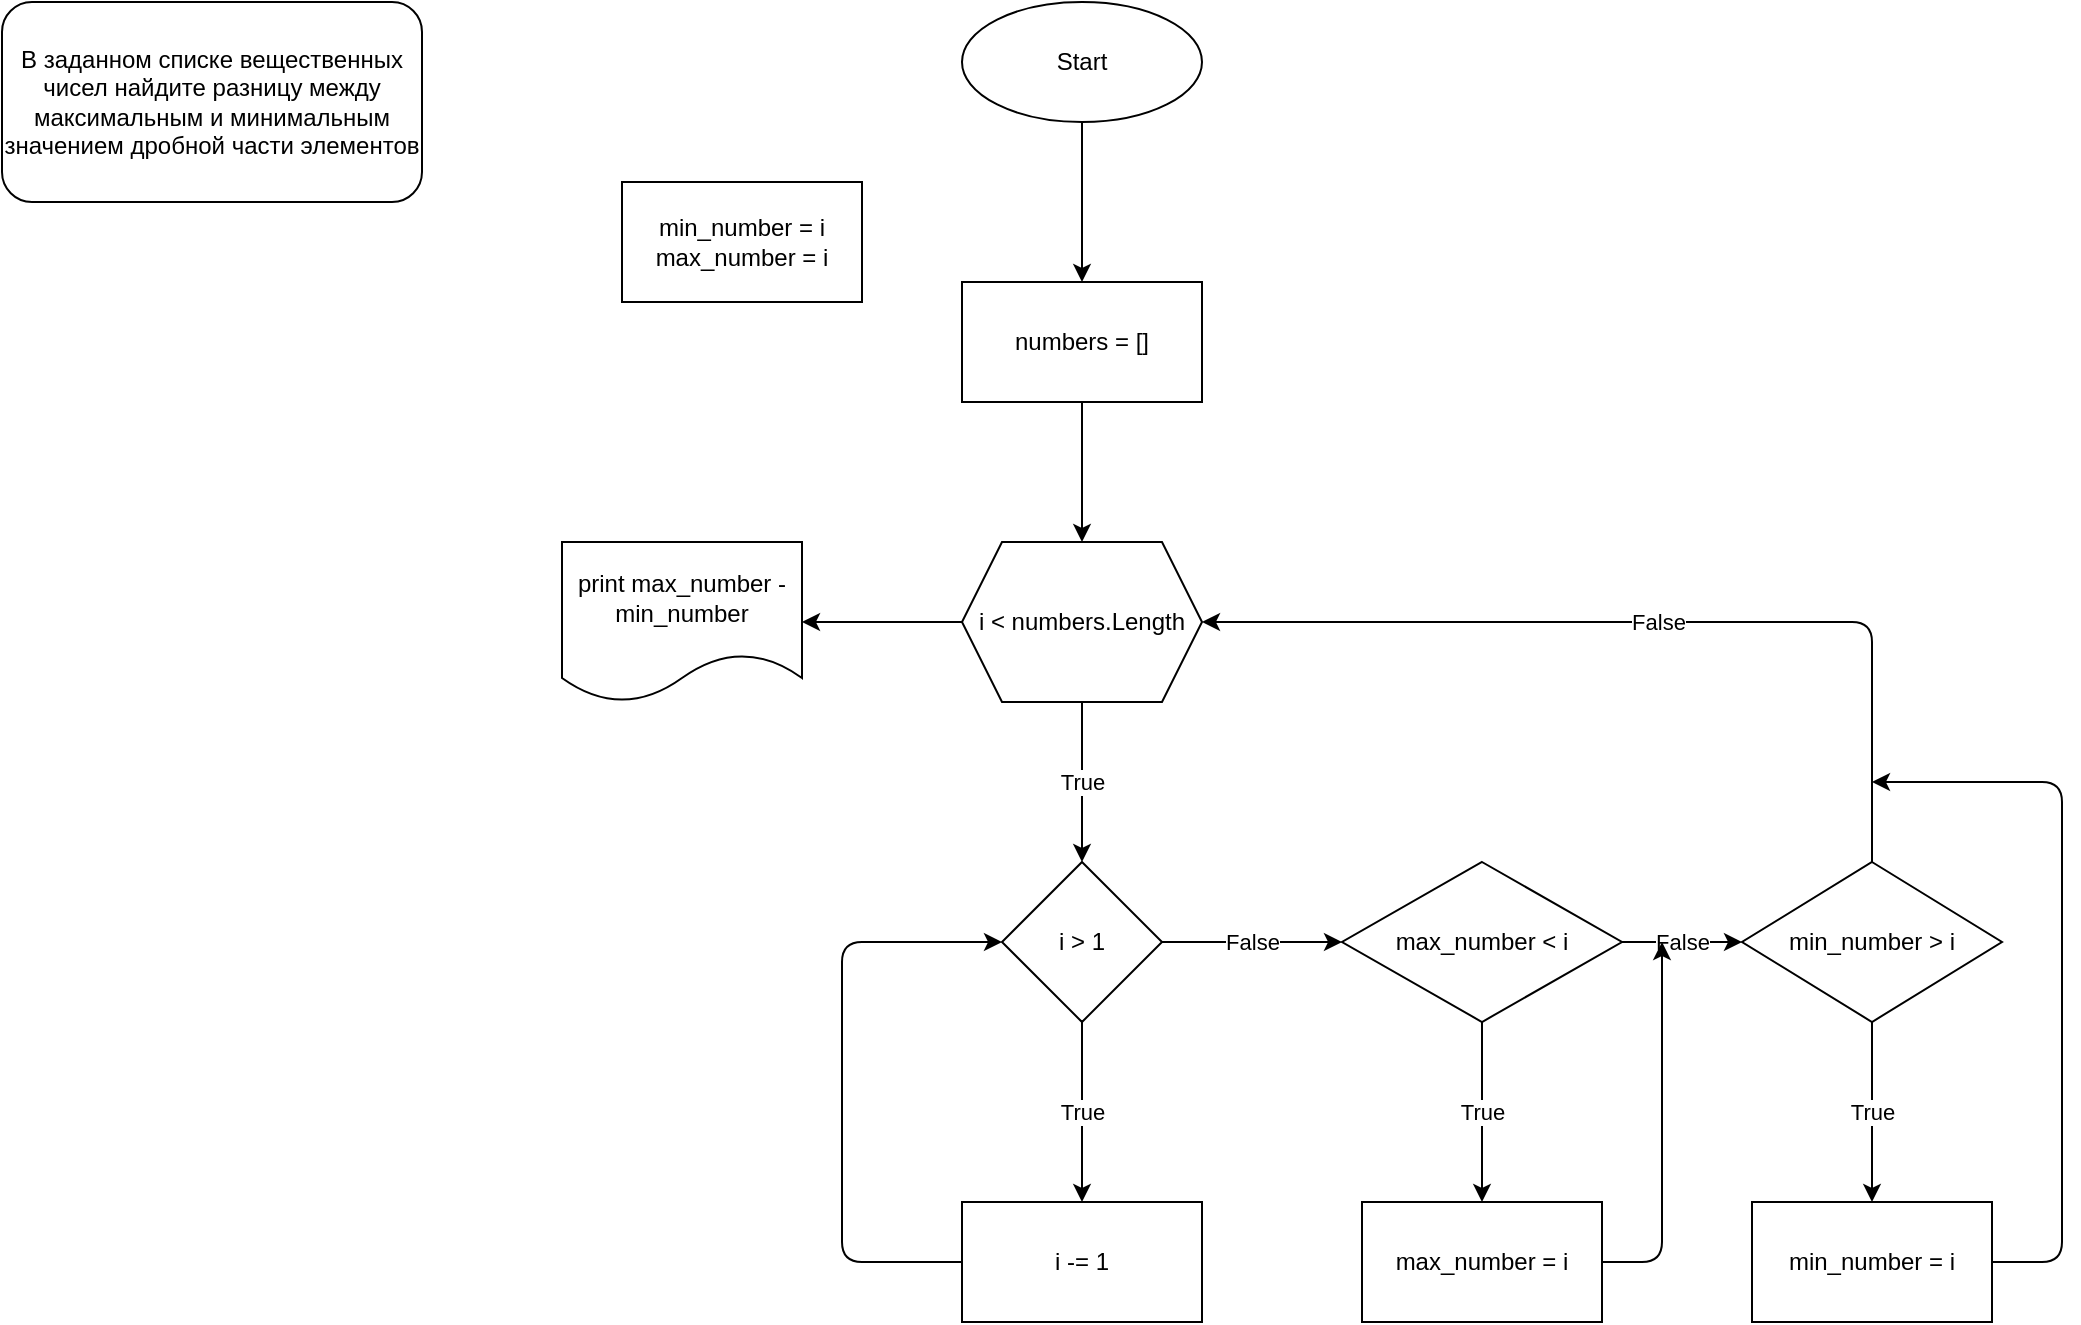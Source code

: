 <mxfile>
    <diagram id="jjHbtOa9dzXDZ9mio2m8" name="Page-1">
        <mxGraphModel dx="1033" dy="408" grid="1" gridSize="10" guides="1" tooltips="1" connect="1" arrows="1" fold="1" page="1" pageScale="1" pageWidth="1100" pageHeight="850" math="0" shadow="0">
            <root>
                <mxCell id="0"/>
                <mxCell id="1" parent="0"/>
                <mxCell id="3" value="В заданном списке вещественных чисел найдите разницу между максимальным и минимальным значением дробной части элементов" style="rounded=1;whiteSpace=wrap;html=1;" parent="1" vertex="1">
                    <mxGeometry x="10" y="10" width="210" height="100" as="geometry"/>
                </mxCell>
                <mxCell id="m-ecCN-odloSf_-utHn2-61" value="" style="edgeStyle=none;html=1;" edge="1" parent="1" source="4" target="m-ecCN-odloSf_-utHn2-60">
                    <mxGeometry relative="1" as="geometry"/>
                </mxCell>
                <mxCell id="4" value="Start" style="ellipse;whiteSpace=wrap;html=1;" parent="1" vertex="1">
                    <mxGeometry x="490" y="10" width="120" height="60" as="geometry"/>
                </mxCell>
                <mxCell id="m-ecCN-odloSf_-utHn2-63" value="" style="edgeStyle=none;html=1;" edge="1" parent="1" source="m-ecCN-odloSf_-utHn2-60" target="m-ecCN-odloSf_-utHn2-62">
                    <mxGeometry relative="1" as="geometry"/>
                </mxCell>
                <mxCell id="m-ecCN-odloSf_-utHn2-60" value="numbers = []" style="whiteSpace=wrap;html=1;" vertex="1" parent="1">
                    <mxGeometry x="490" y="150" width="120" height="60" as="geometry"/>
                </mxCell>
                <mxCell id="m-ecCN-odloSf_-utHn2-65" value="True" style="edgeStyle=none;html=1;" edge="1" parent="1" source="m-ecCN-odloSf_-utHn2-62" target="m-ecCN-odloSf_-utHn2-64">
                    <mxGeometry relative="1" as="geometry"/>
                </mxCell>
                <mxCell id="m-ecCN-odloSf_-utHn2-84" value="" style="edgeStyle=none;html=1;" edge="1" parent="1" source="m-ecCN-odloSf_-utHn2-62" target="m-ecCN-odloSf_-utHn2-83">
                    <mxGeometry relative="1" as="geometry"/>
                </mxCell>
                <mxCell id="m-ecCN-odloSf_-utHn2-62" value="i &amp;lt; numbers.Length" style="shape=hexagon;perimeter=hexagonPerimeter2;whiteSpace=wrap;html=1;fixedSize=1;" vertex="1" parent="1">
                    <mxGeometry x="490" y="280" width="120" height="80" as="geometry"/>
                </mxCell>
                <mxCell id="m-ecCN-odloSf_-utHn2-67" value="True" style="edgeStyle=none;html=1;" edge="1" parent="1" source="m-ecCN-odloSf_-utHn2-64" target="m-ecCN-odloSf_-utHn2-66">
                    <mxGeometry relative="1" as="geometry"/>
                </mxCell>
                <mxCell id="m-ecCN-odloSf_-utHn2-78" value="False" style="edgeStyle=none;html=1;" edge="1" parent="1" source="m-ecCN-odloSf_-utHn2-64" target="m-ecCN-odloSf_-utHn2-71">
                    <mxGeometry relative="1" as="geometry"/>
                </mxCell>
                <mxCell id="m-ecCN-odloSf_-utHn2-64" value="i &amp;gt; 1" style="rhombus;whiteSpace=wrap;html=1;" vertex="1" parent="1">
                    <mxGeometry x="510" y="440" width="80" height="80" as="geometry"/>
                </mxCell>
                <mxCell id="m-ecCN-odloSf_-utHn2-77" style="edgeStyle=none;html=1;entryX=0;entryY=0.5;entryDx=0;entryDy=0;" edge="1" parent="1" source="m-ecCN-odloSf_-utHn2-66" target="m-ecCN-odloSf_-utHn2-64">
                    <mxGeometry relative="1" as="geometry">
                        <Array as="points">
                            <mxPoint x="430" y="640"/>
                            <mxPoint x="430" y="480"/>
                        </Array>
                    </mxGeometry>
                </mxCell>
                <mxCell id="m-ecCN-odloSf_-utHn2-66" value="i -= 1" style="whiteSpace=wrap;html=1;" vertex="1" parent="1">
                    <mxGeometry x="490" y="610" width="120" height="60" as="geometry"/>
                </mxCell>
                <mxCell id="m-ecCN-odloSf_-utHn2-69" value="min_number = i&lt;br&gt;max_number = i" style="whiteSpace=wrap;html=1;" vertex="1" parent="1">
                    <mxGeometry x="320" y="100" width="120" height="60" as="geometry"/>
                </mxCell>
                <mxCell id="m-ecCN-odloSf_-utHn2-73" value="True" style="edgeStyle=none;html=1;" edge="1" parent="1" source="m-ecCN-odloSf_-utHn2-71" target="m-ecCN-odloSf_-utHn2-72">
                    <mxGeometry relative="1" as="geometry"/>
                </mxCell>
                <mxCell id="m-ecCN-odloSf_-utHn2-79" value="False" style="edgeStyle=none;html=1;" edge="1" parent="1" source="m-ecCN-odloSf_-utHn2-71" target="m-ecCN-odloSf_-utHn2-74">
                    <mxGeometry relative="1" as="geometry"/>
                </mxCell>
                <mxCell id="m-ecCN-odloSf_-utHn2-71" value="max_number &amp;lt; i" style="rhombus;whiteSpace=wrap;html=1;" vertex="1" parent="1">
                    <mxGeometry x="680" y="440" width="140" height="80" as="geometry"/>
                </mxCell>
                <mxCell id="m-ecCN-odloSf_-utHn2-81" style="edgeStyle=none;html=1;" edge="1" parent="1" source="m-ecCN-odloSf_-utHn2-72">
                    <mxGeometry relative="1" as="geometry">
                        <mxPoint x="840" y="480" as="targetPoint"/>
                        <Array as="points">
                            <mxPoint x="840" y="640"/>
                        </Array>
                    </mxGeometry>
                </mxCell>
                <mxCell id="m-ecCN-odloSf_-utHn2-72" value="max_number = i" style="whiteSpace=wrap;html=1;" vertex="1" parent="1">
                    <mxGeometry x="690" y="610" width="120" height="60" as="geometry"/>
                </mxCell>
                <mxCell id="m-ecCN-odloSf_-utHn2-76" value="True" style="edgeStyle=none;html=1;" edge="1" parent="1" source="m-ecCN-odloSf_-utHn2-74" target="m-ecCN-odloSf_-utHn2-75">
                    <mxGeometry relative="1" as="geometry"/>
                </mxCell>
                <mxCell id="m-ecCN-odloSf_-utHn2-80" value="False" style="edgeStyle=none;html=1;entryX=1;entryY=0.5;entryDx=0;entryDy=0;" edge="1" parent="1" source="m-ecCN-odloSf_-utHn2-74" target="m-ecCN-odloSf_-utHn2-62">
                    <mxGeometry relative="1" as="geometry">
                        <Array as="points">
                            <mxPoint x="945" y="320"/>
                        </Array>
                    </mxGeometry>
                </mxCell>
                <mxCell id="m-ecCN-odloSf_-utHn2-74" value="min_number &amp;gt; i" style="rhombus;whiteSpace=wrap;html=1;" vertex="1" parent="1">
                    <mxGeometry x="880" y="440" width="130" height="80" as="geometry"/>
                </mxCell>
                <mxCell id="m-ecCN-odloSf_-utHn2-82" style="edgeStyle=none;html=1;" edge="1" parent="1" source="m-ecCN-odloSf_-utHn2-75">
                    <mxGeometry relative="1" as="geometry">
                        <mxPoint x="945" y="400" as="targetPoint"/>
                        <Array as="points">
                            <mxPoint x="1040" y="640"/>
                            <mxPoint x="1040" y="400"/>
                        </Array>
                    </mxGeometry>
                </mxCell>
                <mxCell id="m-ecCN-odloSf_-utHn2-75" value="min_number = i" style="whiteSpace=wrap;html=1;" vertex="1" parent="1">
                    <mxGeometry x="885" y="610" width="120" height="60" as="geometry"/>
                </mxCell>
                <mxCell id="m-ecCN-odloSf_-utHn2-83" value="print max_number - min_number" style="shape=document;whiteSpace=wrap;html=1;boundedLbl=1;" vertex="1" parent="1">
                    <mxGeometry x="290" y="280" width="120" height="80" as="geometry"/>
                </mxCell>
            </root>
        </mxGraphModel>
    </diagram>
    <diagram id="oLvxJMjUhBXboKyYRPG4" name="Page-2">
        <mxGraphModel dx="1240" dy="490" grid="1" gridSize="10" guides="1" tooltips="1" connect="1" arrows="1" fold="1" page="1" pageScale="1" pageWidth="1100" pageHeight="850" math="0" shadow="0">
            <root>
                <mxCell id="PC35GUa__T7nAja1yWJ--0"/>
                <mxCell id="PC35GUa__T7nAja1yWJ--1" parent="PC35GUa__T7nAja1yWJ--0"/>
                <mxCell id="ROjpHD4sNAPbqkuvBUYE-0" value="В заданном списке вещественных чисел найдите разницу между максимальным и минимальным значением дробной части элементов" style="rounded=1;whiteSpace=wrap;html=1;" vertex="1" parent="PC35GUa__T7nAja1yWJ--1">
                    <mxGeometry x="10" y="10" width="210" height="100" as="geometry"/>
                </mxCell>
                <mxCell id="ROjpHD4sNAPbqkuvBUYE-1" value="" style="edgeStyle=none;html=1;" edge="1" parent="PC35GUa__T7nAja1yWJ--1" source="ROjpHD4sNAPbqkuvBUYE-2" target="ROjpHD4sNAPbqkuvBUYE-4">
                    <mxGeometry relative="1" as="geometry"/>
                </mxCell>
                <mxCell id="ROjpHD4sNAPbqkuvBUYE-2" value="Start" style="ellipse;whiteSpace=wrap;html=1;" vertex="1" parent="PC35GUa__T7nAja1yWJ--1">
                    <mxGeometry x="490" y="10" width="120" height="60" as="geometry"/>
                </mxCell>
                <mxCell id="ROjpHD4sNAPbqkuvBUYE-3" value="" style="edgeStyle=none;html=1;" edge="1" parent="PC35GUa__T7nAja1yWJ--1" source="ROjpHD4sNAPbqkuvBUYE-4" target="ROjpHD4sNAPbqkuvBUYE-7">
                    <mxGeometry relative="1" as="geometry"/>
                </mxCell>
                <mxCell id="ROjpHD4sNAPbqkuvBUYE-4" value="real_numbers = []&lt;br&gt;max_num = save_fraction(real_number[0])&lt;br&gt;min_num = save_fraction(real_number[0])" style="whiteSpace=wrap;html=1;" vertex="1" parent="PC35GUa__T7nAja1yWJ--1">
                    <mxGeometry x="420" y="140" width="250" height="100" as="geometry"/>
                </mxCell>
                <mxCell id="ROjpHD4sNAPbqkuvBUYE-5" value="False" style="edgeStyle=none;html=1;" edge="1" parent="PC35GUa__T7nAja1yWJ--1" source="ROjpHD4sNAPbqkuvBUYE-7" target="ROjpHD4sNAPbqkuvBUYE-19">
                    <mxGeometry relative="1" as="geometry"/>
                </mxCell>
                <mxCell id="ROjpHD4sNAPbqkuvBUYE-6" value="True" style="edgeStyle=none;html=1;" edge="1" parent="PC35GUa__T7nAja1yWJ--1" source="ROjpHD4sNAPbqkuvBUYE-7" target="ROjpHD4sNAPbqkuvBUYE-42">
                    <mxGeometry relative="1" as="geometry"/>
                </mxCell>
                <mxCell id="ROjpHD4sNAPbqkuvBUYE-7" value="i &amp;lt; real_numbers.length" style="shape=hexagon;perimeter=hexagonPerimeter2;whiteSpace=wrap;html=1;fixedSize=1;" vertex="1" parent="PC35GUa__T7nAja1yWJ--1">
                    <mxGeometry x="475" y="300" width="150" height="70" as="geometry"/>
                </mxCell>
                <mxCell id="ROjpHD4sNAPbqkuvBUYE-8" value="True" style="edgeStyle=none;html=1;" edge="1" parent="PC35GUa__T7nAja1yWJ--1" source="ROjpHD4sNAPbqkuvBUYE-10" target="ROjpHD4sNAPbqkuvBUYE-12">
                    <mxGeometry relative="1" as="geometry"/>
                </mxCell>
                <mxCell id="ROjpHD4sNAPbqkuvBUYE-9" value="False" style="edgeStyle=none;html=1;entryX=0;entryY=0.5;entryDx=0;entryDy=0;" edge="1" parent="PC35GUa__T7nAja1yWJ--1" source="ROjpHD4sNAPbqkuvBUYE-10" target="ROjpHD4sNAPbqkuvBUYE-15">
                    <mxGeometry relative="1" as="geometry"/>
                </mxCell>
                <mxCell id="ROjpHD4sNAPbqkuvBUYE-10" value="max_num &amp;lt; number" style="rhombus;whiteSpace=wrap;html=1;" vertex="1" parent="PC35GUa__T7nAja1yWJ--1">
                    <mxGeometry x="465" y="600" width="170" height="125" as="geometry"/>
                </mxCell>
                <mxCell id="ROjpHD4sNAPbqkuvBUYE-11" style="edgeStyle=none;html=1;" edge="1" parent="PC35GUa__T7nAja1yWJ--1" source="ROjpHD4sNAPbqkuvBUYE-12">
                    <mxGeometry relative="1" as="geometry">
                        <mxPoint x="670" y="665" as="targetPoint"/>
                        <Array as="points">
                            <mxPoint x="670" y="849"/>
                        </Array>
                    </mxGeometry>
                </mxCell>
                <mxCell id="ROjpHD4sNAPbqkuvBUYE-12" value="max_num = number" style="whiteSpace=wrap;html=1;" vertex="1" parent="PC35GUa__T7nAja1yWJ--1">
                    <mxGeometry x="465" y="825" width="170" height="47.5" as="geometry"/>
                </mxCell>
                <mxCell id="ROjpHD4sNAPbqkuvBUYE-13" value="True" style="edgeStyle=none;html=1;" edge="1" parent="PC35GUa__T7nAja1yWJ--1" source="ROjpHD4sNAPbqkuvBUYE-15" target="ROjpHD4sNAPbqkuvBUYE-17">
                    <mxGeometry relative="1" as="geometry"/>
                </mxCell>
                <mxCell id="ROjpHD4sNAPbqkuvBUYE-14" value="False" style="edgeStyle=none;html=1;" edge="1" parent="PC35GUa__T7nAja1yWJ--1" source="ROjpHD4sNAPbqkuvBUYE-15">
                    <mxGeometry relative="1" as="geometry">
                        <mxPoint x="860" y="340" as="targetPoint"/>
                    </mxGeometry>
                </mxCell>
                <mxCell id="ROjpHD4sNAPbqkuvBUYE-15" value="min_num &amp;gt; number" style="rhombus;whiteSpace=wrap;html=1;" vertex="1" parent="PC35GUa__T7nAja1yWJ--1">
                    <mxGeometry x="760" y="602.5" width="200" height="122.5" as="geometry"/>
                </mxCell>
                <mxCell id="ROjpHD4sNAPbqkuvBUYE-16" style="edgeStyle=none;html=1;entryX=1;entryY=0.5;entryDx=0;entryDy=0;" edge="1" parent="PC35GUa__T7nAja1yWJ--1" source="ROjpHD4sNAPbqkuvBUYE-17" target="ROjpHD4sNAPbqkuvBUYE-7">
                    <mxGeometry relative="1" as="geometry">
                        <Array as="points">
                            <mxPoint x="1010" y="850"/>
                            <mxPoint x="1010" y="335"/>
                        </Array>
                    </mxGeometry>
                </mxCell>
                <mxCell id="ROjpHD4sNAPbqkuvBUYE-17" value="min_num = number" style="whiteSpace=wrap;html=1;" vertex="1" parent="PC35GUa__T7nAja1yWJ--1">
                    <mxGeometry x="770" y="825" width="180" height="50" as="geometry"/>
                </mxCell>
                <mxCell id="ROjpHD4sNAPbqkuvBUYE-18" value="" style="edgeStyle=none;html=1;" edge="1" parent="PC35GUa__T7nAja1yWJ--1" source="ROjpHD4sNAPbqkuvBUYE-19" target="ROjpHD4sNAPbqkuvBUYE-39">
                    <mxGeometry relative="1" as="geometry"/>
                </mxCell>
                <mxCell id="ROjpHD4sNAPbqkuvBUYE-19" value="max_fraction = save_fraction(max_nam)&lt;br&gt;min_fraction = save_fraction(min_num)" style="shape=process;whiteSpace=wrap;html=1;backgroundOutline=1;" vertex="1" parent="PC35GUa__T7nAja1yWJ--1">
                    <mxGeometry x="60" y="307.5" width="280" height="55" as="geometry"/>
                </mxCell>
                <mxCell id="ROjpHD4sNAPbqkuvBUYE-20" value="" style="edgeStyle=none;html=1;" edge="1" parent="PC35GUa__T7nAja1yWJ--1" source="ROjpHD4sNAPbqkuvBUYE-21" target="ROjpHD4sNAPbqkuvBUYE-23">
                    <mxGeometry relative="1" as="geometry"/>
                </mxCell>
                <mxCell id="ROjpHD4sNAPbqkuvBUYE-21" value="SaveFraction(number)" style="ellipse;whiteSpace=wrap;html=1;" vertex="1" parent="PC35GUa__T7nAja1yWJ--1">
                    <mxGeometry x="1575" y="10" width="150" height="70" as="geometry"/>
                </mxCell>
                <mxCell id="ROjpHD4sNAPbqkuvBUYE-22" value="" style="edgeStyle=none;html=1;" edge="1" parent="PC35GUa__T7nAja1yWJ--1" source="ROjpHD4sNAPbqkuvBUYE-23" target="ROjpHD4sNAPbqkuvBUYE-26">
                    <mxGeometry relative="1" as="geometry"/>
                </mxCell>
                <mxCell id="ROjpHD4sNAPbqkuvBUYE-23" value="number = str(number)&lt;br&gt;check_point = False&lt;br&gt;fraction = ''" style="whiteSpace=wrap;html=1;" vertex="1" parent="PC35GUa__T7nAja1yWJ--1">
                    <mxGeometry x="1590" y="165" width="120" height="60" as="geometry"/>
                </mxCell>
                <mxCell id="ROjpHD4sNAPbqkuvBUYE-24" value="True" style="edgeStyle=none;html=1;" edge="1" parent="PC35GUa__T7nAja1yWJ--1" source="ROjpHD4sNAPbqkuvBUYE-26" target="ROjpHD4sNAPbqkuvBUYE-29">
                    <mxGeometry relative="1" as="geometry"/>
                </mxCell>
                <mxCell id="ROjpHD4sNAPbqkuvBUYE-25" value="False" style="edgeStyle=none;html=1;" edge="1" parent="PC35GUa__T7nAja1yWJ--1" source="ROjpHD4sNAPbqkuvBUYE-26" target="ROjpHD4sNAPbqkuvBUYE-37">
                    <mxGeometry relative="1" as="geometry"/>
                </mxCell>
                <mxCell id="ROjpHD4sNAPbqkuvBUYE-26" value="i &amp;lt; number.Length" style="shape=hexagon;perimeter=hexagonPerimeter2;whiteSpace=wrap;html=1;fixedSize=1;" vertex="1" parent="PC35GUa__T7nAja1yWJ--1">
                    <mxGeometry x="1590" y="295" width="120" height="80" as="geometry"/>
                </mxCell>
                <mxCell id="ROjpHD4sNAPbqkuvBUYE-27" value="True" style="edgeStyle=none;html=1;" edge="1" parent="PC35GUa__T7nAja1yWJ--1" source="ROjpHD4sNAPbqkuvBUYE-29" target="ROjpHD4sNAPbqkuvBUYE-31">
                    <mxGeometry relative="1" as="geometry"/>
                </mxCell>
                <mxCell id="ROjpHD4sNAPbqkuvBUYE-28" value="False" style="edgeStyle=none;html=1;entryX=0;entryY=0.5;entryDx=0;entryDy=0;" edge="1" parent="PC35GUa__T7nAja1yWJ--1" source="ROjpHD4sNAPbqkuvBUYE-29" target="ROjpHD4sNAPbqkuvBUYE-34">
                    <mxGeometry relative="1" as="geometry"/>
                </mxCell>
                <mxCell id="ROjpHD4sNAPbqkuvBUYE-29" value="check_point == True" style="rhombus;whiteSpace=wrap;html=1;" vertex="1" parent="PC35GUa__T7nAja1yWJ--1">
                    <mxGeometry x="1575" y="455" width="160" height="85" as="geometry"/>
                </mxCell>
                <mxCell id="ROjpHD4sNAPbqkuvBUYE-30" style="edgeStyle=none;html=1;" edge="1" parent="PC35GUa__T7nAja1yWJ--1" source="ROjpHD4sNAPbqkuvBUYE-31">
                    <mxGeometry relative="1" as="geometry">
                        <mxPoint x="2000" y="663" as="targetPoint"/>
                        <Array as="points">
                            <mxPoint x="1655" y="760"/>
                            <mxPoint x="2000" y="760"/>
                        </Array>
                    </mxGeometry>
                </mxCell>
                <mxCell id="ROjpHD4sNAPbqkuvBUYE-31" value="new = number[i]" style="whiteSpace=wrap;html=1;" vertex="1" parent="PC35GUa__T7nAja1yWJ--1">
                    <mxGeometry x="1595" y="632.5" width="120" height="60" as="geometry"/>
                </mxCell>
                <mxCell id="ROjpHD4sNAPbqkuvBUYE-32" value="True" style="edgeStyle=none;html=1;" edge="1" parent="PC35GUa__T7nAja1yWJ--1" source="ROjpHD4sNAPbqkuvBUYE-34" target="ROjpHD4sNAPbqkuvBUYE-36">
                    <mxGeometry relative="1" as="geometry"/>
                </mxCell>
                <mxCell id="ROjpHD4sNAPbqkuvBUYE-33" value="False" style="edgeStyle=none;html=1;" edge="1" parent="PC35GUa__T7nAja1yWJ--1" source="ROjpHD4sNAPbqkuvBUYE-34">
                    <mxGeometry relative="1" as="geometry">
                        <mxPoint x="2030" y="497.5" as="targetPoint"/>
                    </mxGeometry>
                </mxCell>
                <mxCell id="ROjpHD4sNAPbqkuvBUYE-34" value="number[i] == '.'" style="rhombus;whiteSpace=wrap;html=1;" vertex="1" parent="PC35GUa__T7nAja1yWJ--1">
                    <mxGeometry x="1815" y="455" width="160" height="85" as="geometry"/>
                </mxCell>
                <mxCell id="ROjpHD4sNAPbqkuvBUYE-35" style="edgeStyle=none;html=1;entryX=1;entryY=0.5;entryDx=0;entryDy=0;" edge="1" parent="PC35GUa__T7nAja1yWJ--1" source="ROjpHD4sNAPbqkuvBUYE-36" target="ROjpHD4sNAPbqkuvBUYE-26">
                    <mxGeometry relative="1" as="geometry">
                        <Array as="points">
                            <mxPoint x="2030" y="663"/>
                            <mxPoint x="2030" y="335"/>
                        </Array>
                    </mxGeometry>
                </mxCell>
                <mxCell id="ROjpHD4sNAPbqkuvBUYE-36" value="check_point = True" style="whiteSpace=wrap;html=1;" vertex="1" parent="PC35GUa__T7nAja1yWJ--1">
                    <mxGeometry x="1835" y="632.5" width="120" height="60" as="geometry"/>
                </mxCell>
                <mxCell id="ROjpHD4sNAPbqkuvBUYE-37" value="return fraction" style="ellipse;whiteSpace=wrap;html=1;" vertex="1" parent="PC35GUa__T7nAja1yWJ--1">
                    <mxGeometry x="1390" y="305" width="120" height="60" as="geometry"/>
                </mxCell>
                <mxCell id="ROjpHD4sNAPbqkuvBUYE-38" value="" style="edgeStyle=none;html=1;" edge="1" parent="PC35GUa__T7nAja1yWJ--1" source="ROjpHD4sNAPbqkuvBUYE-39" target="ROjpHD4sNAPbqkuvBUYE-40">
                    <mxGeometry relative="1" as="geometry"/>
                </mxCell>
                <mxCell id="ROjpHD4sNAPbqkuvBUYE-39" value="print max_fraction - min_fraction" style="shape=document;whiteSpace=wrap;html=1;boundedLbl=1;" vertex="1" parent="PC35GUa__T7nAja1yWJ--1">
                    <mxGeometry x="140" y="430" width="120" height="80" as="geometry"/>
                </mxCell>
                <mxCell id="ROjpHD4sNAPbqkuvBUYE-40" value="End" style="ellipse;whiteSpace=wrap;html=1;" vertex="1" parent="PC35GUa__T7nAja1yWJ--1">
                    <mxGeometry x="140" y="600" width="120" height="60" as="geometry"/>
                </mxCell>
                <mxCell id="ROjpHD4sNAPbqkuvBUYE-41" value="" style="edgeStyle=none;html=1;" edge="1" parent="PC35GUa__T7nAja1yWJ--1" source="ROjpHD4sNAPbqkuvBUYE-42" target="ROjpHD4sNAPbqkuvBUYE-10">
                    <mxGeometry relative="1" as="geometry"/>
                </mxCell>
                <mxCell id="ROjpHD4sNAPbqkuvBUYE-42" value="number = save_fraction(i)" style="shape=process;whiteSpace=wrap;html=1;backgroundOutline=1;" vertex="1" parent="PC35GUa__T7nAja1yWJ--1">
                    <mxGeometry x="453" y="480" width="195" height="55" as="geometry"/>
                </mxCell>
            </root>
        </mxGraphModel>
    </diagram>
</mxfile>